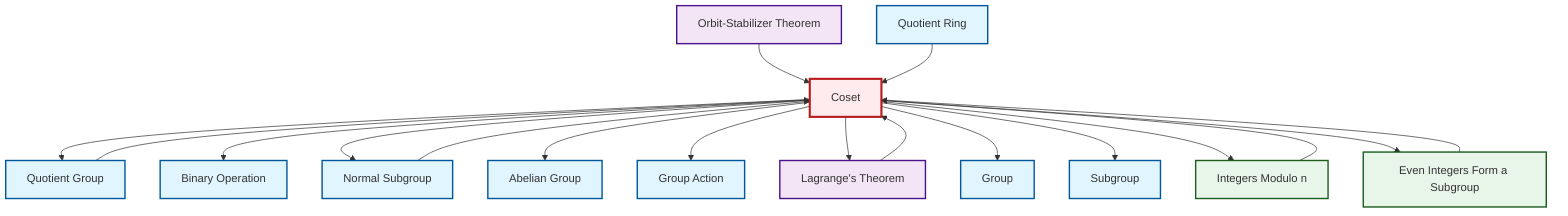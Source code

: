 graph TD
    classDef definition fill:#e1f5fe,stroke:#01579b,stroke-width:2px
    classDef theorem fill:#f3e5f5,stroke:#4a148c,stroke-width:2px
    classDef axiom fill:#fff3e0,stroke:#e65100,stroke-width:2px
    classDef example fill:#e8f5e9,stroke:#1b5e20,stroke-width:2px
    classDef current fill:#ffebee,stroke:#b71c1c,stroke-width:3px
    def-abelian-group["Abelian Group"]:::definition
    def-quotient-ring["Quotient Ring"]:::definition
    def-group["Group"]:::definition
    def-coset["Coset"]:::definition
    ex-quotient-integers-mod-n["Integers Modulo n"]:::example
    thm-lagrange["Lagrange's Theorem"]:::theorem
    def-group-action["Group Action"]:::definition
    def-quotient-group["Quotient Group"]:::definition
    def-normal-subgroup["Normal Subgroup"]:::definition
    def-subgroup["Subgroup"]:::definition
    thm-orbit-stabilizer["Orbit-Stabilizer Theorem"]:::theorem
    ex-even-integers-subgroup["Even Integers Form a Subgroup"]:::example
    def-binary-operation["Binary Operation"]:::definition
    def-coset --> def-quotient-group
    thm-orbit-stabilizer --> def-coset
    def-normal-subgroup --> def-coset
    def-coset --> def-binary-operation
    def-quotient-group --> def-coset
    def-coset --> def-normal-subgroup
    def-coset --> def-abelian-group
    def-coset --> def-group-action
    def-coset --> thm-lagrange
    ex-even-integers-subgroup --> def-coset
    thm-lagrange --> def-coset
    def-quotient-ring --> def-coset
    def-coset --> def-group
    def-coset --> def-subgroup
    ex-quotient-integers-mod-n --> def-coset
    def-coset --> ex-quotient-integers-mod-n
    def-coset --> ex-even-integers-subgroup
    class def-coset current
